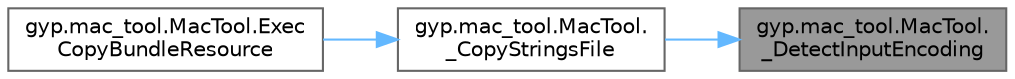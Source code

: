 digraph "gyp.mac_tool.MacTool._DetectInputEncoding"
{
 // LATEX_PDF_SIZE
  bgcolor="transparent";
  edge [fontname=Helvetica,fontsize=10,labelfontname=Helvetica,labelfontsize=10];
  node [fontname=Helvetica,fontsize=10,shape=box,height=0.2,width=0.4];
  rankdir="RL";
  Node1 [id="Node000001",label="gyp.mac_tool.MacTool.\l_DetectInputEncoding",height=0.2,width=0.4,color="gray40", fillcolor="grey60", style="filled", fontcolor="black",tooltip=" "];
  Node1 -> Node2 [id="edge5_Node000001_Node000002",dir="back",color="steelblue1",style="solid",tooltip=" "];
  Node2 [id="Node000002",label="gyp.mac_tool.MacTool.\l_CopyStringsFile",height=0.2,width=0.4,color="grey40", fillcolor="white", style="filled",URL="$classgyp_1_1mac__tool_1_1_mac_tool.html#aefa0d781311a4755b1284eeb7a2496aa",tooltip=" "];
  Node2 -> Node3 [id="edge6_Node000002_Node000003",dir="back",color="steelblue1",style="solid",tooltip=" "];
  Node3 [id="Node000003",label="gyp.mac_tool.MacTool.Exec\lCopyBundleResource",height=0.2,width=0.4,color="grey40", fillcolor="white", style="filled",URL="$classgyp_1_1mac__tool_1_1_mac_tool.html#af008b6300076c34a7845ddffcaac5ca1",tooltip=" "];
}
